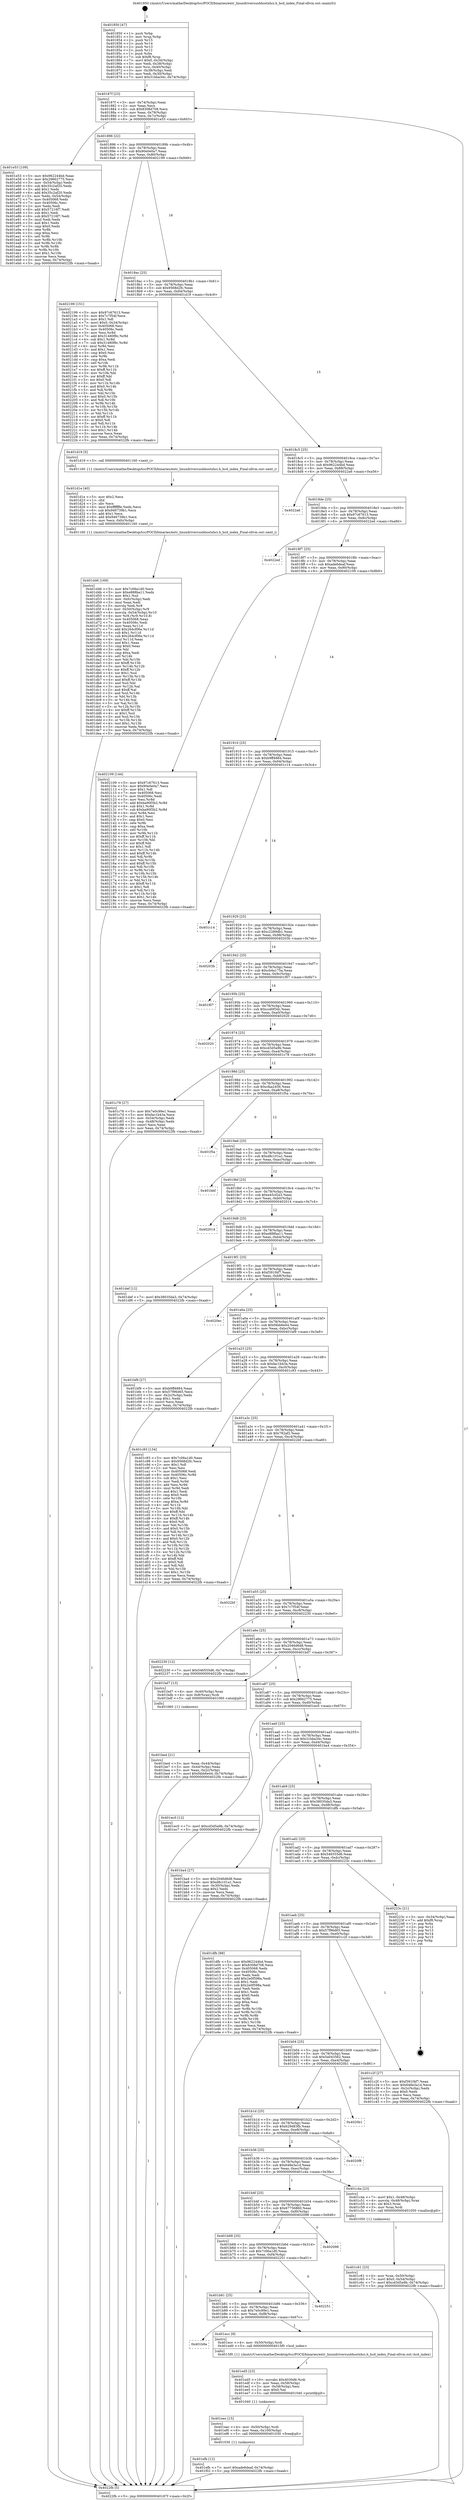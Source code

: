 digraph "0x401850" {
  label = "0x401850 (/mnt/c/Users/mathe/Desktop/tcc/POCII/binaries/extr_linuxdriversusbhostxhci.h_hcd_index_Final-ollvm.out::main(0))"
  labelloc = "t"
  node[shape=record]

  Entry [label="",width=0.3,height=0.3,shape=circle,fillcolor=black,style=filled]
  "0x40187f" [label="{
     0x40187f [23]\l
     | [instrs]\l
     &nbsp;&nbsp;0x40187f \<+3\>: mov -0x74(%rbp),%eax\l
     &nbsp;&nbsp;0x401882 \<+2\>: mov %eax,%ecx\l
     &nbsp;&nbsp;0x401884 \<+6\>: sub $0x8308d708,%ecx\l
     &nbsp;&nbsp;0x40188a \<+3\>: mov %eax,-0x78(%rbp)\l
     &nbsp;&nbsp;0x40188d \<+3\>: mov %ecx,-0x7c(%rbp)\l
     &nbsp;&nbsp;0x401890 \<+6\>: je 0000000000401e53 \<main+0x603\>\l
  }"]
  "0x401e53" [label="{
     0x401e53 [109]\l
     | [instrs]\l
     &nbsp;&nbsp;0x401e53 \<+5\>: mov $0x962244bd,%eax\l
     &nbsp;&nbsp;0x401e58 \<+5\>: mov $0x29662775,%ecx\l
     &nbsp;&nbsp;0x401e5d \<+3\>: mov -0x54(%rbp),%edx\l
     &nbsp;&nbsp;0x401e60 \<+6\>: sub $0x35c2af20,%edx\l
     &nbsp;&nbsp;0x401e66 \<+3\>: add $0x1,%edx\l
     &nbsp;&nbsp;0x401e69 \<+6\>: add $0x35c2af20,%edx\l
     &nbsp;&nbsp;0x401e6f \<+3\>: mov %edx,-0x54(%rbp)\l
     &nbsp;&nbsp;0x401e72 \<+7\>: mov 0x405068,%edx\l
     &nbsp;&nbsp;0x401e79 \<+7\>: mov 0x40506c,%esi\l
     &nbsp;&nbsp;0x401e80 \<+2\>: mov %edx,%edi\l
     &nbsp;&nbsp;0x401e82 \<+6\>: add $0x57216f7,%edi\l
     &nbsp;&nbsp;0x401e88 \<+3\>: sub $0x1,%edi\l
     &nbsp;&nbsp;0x401e8b \<+6\>: sub $0x57216f7,%edi\l
     &nbsp;&nbsp;0x401e91 \<+3\>: imul %edi,%edx\l
     &nbsp;&nbsp;0x401e94 \<+3\>: and $0x1,%edx\l
     &nbsp;&nbsp;0x401e97 \<+3\>: cmp $0x0,%edx\l
     &nbsp;&nbsp;0x401e9a \<+4\>: sete %r8b\l
     &nbsp;&nbsp;0x401e9e \<+3\>: cmp $0xa,%esi\l
     &nbsp;&nbsp;0x401ea1 \<+4\>: setl %r9b\l
     &nbsp;&nbsp;0x401ea5 \<+3\>: mov %r8b,%r10b\l
     &nbsp;&nbsp;0x401ea8 \<+3\>: and %r9b,%r10b\l
     &nbsp;&nbsp;0x401eab \<+3\>: xor %r9b,%r8b\l
     &nbsp;&nbsp;0x401eae \<+3\>: or %r8b,%r10b\l
     &nbsp;&nbsp;0x401eb1 \<+4\>: test $0x1,%r10b\l
     &nbsp;&nbsp;0x401eb5 \<+3\>: cmovne %ecx,%eax\l
     &nbsp;&nbsp;0x401eb8 \<+3\>: mov %eax,-0x74(%rbp)\l
     &nbsp;&nbsp;0x401ebb \<+5\>: jmp 00000000004022fb \<main+0xaab\>\l
  }"]
  "0x401896" [label="{
     0x401896 [22]\l
     | [instrs]\l
     &nbsp;&nbsp;0x401896 \<+5\>: jmp 000000000040189b \<main+0x4b\>\l
     &nbsp;&nbsp;0x40189b \<+3\>: mov -0x78(%rbp),%eax\l
     &nbsp;&nbsp;0x40189e \<+5\>: sub $0x90e0e0a7,%eax\l
     &nbsp;&nbsp;0x4018a3 \<+3\>: mov %eax,-0x80(%rbp)\l
     &nbsp;&nbsp;0x4018a6 \<+6\>: je 0000000000402199 \<main+0x949\>\l
  }"]
  Exit [label="",width=0.3,height=0.3,shape=circle,fillcolor=black,style=filled,peripheries=2]
  "0x402199" [label="{
     0x402199 [151]\l
     | [instrs]\l
     &nbsp;&nbsp;0x402199 \<+5\>: mov $0x97c67613,%eax\l
     &nbsp;&nbsp;0x40219e \<+5\>: mov $0x7c7f54f,%ecx\l
     &nbsp;&nbsp;0x4021a3 \<+2\>: mov $0x1,%dl\l
     &nbsp;&nbsp;0x4021a5 \<+7\>: movl $0x0,-0x34(%rbp)\l
     &nbsp;&nbsp;0x4021ac \<+7\>: mov 0x405068,%esi\l
     &nbsp;&nbsp;0x4021b3 \<+7\>: mov 0x40506c,%edi\l
     &nbsp;&nbsp;0x4021ba \<+3\>: mov %esi,%r8d\l
     &nbsp;&nbsp;0x4021bd \<+7\>: add $0x31480f8c,%r8d\l
     &nbsp;&nbsp;0x4021c4 \<+4\>: sub $0x1,%r8d\l
     &nbsp;&nbsp;0x4021c8 \<+7\>: sub $0x31480f8c,%r8d\l
     &nbsp;&nbsp;0x4021cf \<+4\>: imul %r8d,%esi\l
     &nbsp;&nbsp;0x4021d3 \<+3\>: and $0x1,%esi\l
     &nbsp;&nbsp;0x4021d6 \<+3\>: cmp $0x0,%esi\l
     &nbsp;&nbsp;0x4021d9 \<+4\>: sete %r9b\l
     &nbsp;&nbsp;0x4021dd \<+3\>: cmp $0xa,%edi\l
     &nbsp;&nbsp;0x4021e0 \<+4\>: setl %r10b\l
     &nbsp;&nbsp;0x4021e4 \<+3\>: mov %r9b,%r11b\l
     &nbsp;&nbsp;0x4021e7 \<+4\>: xor $0xff,%r11b\l
     &nbsp;&nbsp;0x4021eb \<+3\>: mov %r10b,%bl\l
     &nbsp;&nbsp;0x4021ee \<+3\>: xor $0xff,%bl\l
     &nbsp;&nbsp;0x4021f1 \<+3\>: xor $0x0,%dl\l
     &nbsp;&nbsp;0x4021f4 \<+3\>: mov %r11b,%r14b\l
     &nbsp;&nbsp;0x4021f7 \<+4\>: and $0x0,%r14b\l
     &nbsp;&nbsp;0x4021fb \<+3\>: and %dl,%r9b\l
     &nbsp;&nbsp;0x4021fe \<+3\>: mov %bl,%r15b\l
     &nbsp;&nbsp;0x402201 \<+4\>: and $0x0,%r15b\l
     &nbsp;&nbsp;0x402205 \<+3\>: and %dl,%r10b\l
     &nbsp;&nbsp;0x402208 \<+3\>: or %r9b,%r14b\l
     &nbsp;&nbsp;0x40220b \<+3\>: or %r10b,%r15b\l
     &nbsp;&nbsp;0x40220e \<+3\>: xor %r15b,%r14b\l
     &nbsp;&nbsp;0x402211 \<+3\>: or %bl,%r11b\l
     &nbsp;&nbsp;0x402214 \<+4\>: xor $0xff,%r11b\l
     &nbsp;&nbsp;0x402218 \<+3\>: or $0x0,%dl\l
     &nbsp;&nbsp;0x40221b \<+3\>: and %dl,%r11b\l
     &nbsp;&nbsp;0x40221e \<+3\>: or %r11b,%r14b\l
     &nbsp;&nbsp;0x402221 \<+4\>: test $0x1,%r14b\l
     &nbsp;&nbsp;0x402225 \<+3\>: cmovne %ecx,%eax\l
     &nbsp;&nbsp;0x402228 \<+3\>: mov %eax,-0x74(%rbp)\l
     &nbsp;&nbsp;0x40222b \<+5\>: jmp 00000000004022fb \<main+0xaab\>\l
  }"]
  "0x4018ac" [label="{
     0x4018ac [25]\l
     | [instrs]\l
     &nbsp;&nbsp;0x4018ac \<+5\>: jmp 00000000004018b1 \<main+0x61\>\l
     &nbsp;&nbsp;0x4018b1 \<+3\>: mov -0x78(%rbp),%eax\l
     &nbsp;&nbsp;0x4018b4 \<+5\>: sub $0x9568d2fc,%eax\l
     &nbsp;&nbsp;0x4018b9 \<+6\>: mov %eax,-0x84(%rbp)\l
     &nbsp;&nbsp;0x4018bf \<+6\>: je 0000000000401d19 \<main+0x4c9\>\l
  }"]
  "0x401efb" [label="{
     0x401efb [12]\l
     | [instrs]\l
     &nbsp;&nbsp;0x401efb \<+7\>: movl $0xade6deaf,-0x74(%rbp)\l
     &nbsp;&nbsp;0x401f02 \<+5\>: jmp 00000000004022fb \<main+0xaab\>\l
  }"]
  "0x401d19" [label="{
     0x401d19 [5]\l
     | [instrs]\l
     &nbsp;&nbsp;0x401d19 \<+5\>: call 0000000000401160 \<next_i\>\l
     | [calls]\l
     &nbsp;&nbsp;0x401160 \{1\} (/mnt/c/Users/mathe/Desktop/tcc/POCII/binaries/extr_linuxdriversusbhostxhci.h_hcd_index_Final-ollvm.out::next_i)\l
  }"]
  "0x4018c5" [label="{
     0x4018c5 [25]\l
     | [instrs]\l
     &nbsp;&nbsp;0x4018c5 \<+5\>: jmp 00000000004018ca \<main+0x7a\>\l
     &nbsp;&nbsp;0x4018ca \<+3\>: mov -0x78(%rbp),%eax\l
     &nbsp;&nbsp;0x4018cd \<+5\>: sub $0x962244bd,%eax\l
     &nbsp;&nbsp;0x4018d2 \<+6\>: mov %eax,-0x88(%rbp)\l
     &nbsp;&nbsp;0x4018d8 \<+6\>: je 00000000004022a6 \<main+0xa56\>\l
  }"]
  "0x401eec" [label="{
     0x401eec [15]\l
     | [instrs]\l
     &nbsp;&nbsp;0x401eec \<+4\>: mov -0x50(%rbp),%rdi\l
     &nbsp;&nbsp;0x401ef0 \<+6\>: mov %eax,-0x100(%rbp)\l
     &nbsp;&nbsp;0x401ef6 \<+5\>: call 0000000000401030 \<free@plt\>\l
     | [calls]\l
     &nbsp;&nbsp;0x401030 \{1\} (unknown)\l
  }"]
  "0x4022a6" [label="{
     0x4022a6\l
  }", style=dashed]
  "0x4018de" [label="{
     0x4018de [25]\l
     | [instrs]\l
     &nbsp;&nbsp;0x4018de \<+5\>: jmp 00000000004018e3 \<main+0x93\>\l
     &nbsp;&nbsp;0x4018e3 \<+3\>: mov -0x78(%rbp),%eax\l
     &nbsp;&nbsp;0x4018e6 \<+5\>: sub $0x97c67613,%eax\l
     &nbsp;&nbsp;0x4018eb \<+6\>: mov %eax,-0x8c(%rbp)\l
     &nbsp;&nbsp;0x4018f1 \<+6\>: je 00000000004022ed \<main+0xa9d\>\l
  }"]
  "0x401ed5" [label="{
     0x401ed5 [23]\l
     | [instrs]\l
     &nbsp;&nbsp;0x401ed5 \<+10\>: movabs $0x4030d6,%rdi\l
     &nbsp;&nbsp;0x401edf \<+3\>: mov %eax,-0x58(%rbp)\l
     &nbsp;&nbsp;0x401ee2 \<+3\>: mov -0x58(%rbp),%esi\l
     &nbsp;&nbsp;0x401ee5 \<+2\>: mov $0x0,%al\l
     &nbsp;&nbsp;0x401ee7 \<+5\>: call 0000000000401040 \<printf@plt\>\l
     | [calls]\l
     &nbsp;&nbsp;0x401040 \{1\} (unknown)\l
  }"]
  "0x4022ed" [label="{
     0x4022ed\l
  }", style=dashed]
  "0x4018f7" [label="{
     0x4018f7 [25]\l
     | [instrs]\l
     &nbsp;&nbsp;0x4018f7 \<+5\>: jmp 00000000004018fc \<main+0xac\>\l
     &nbsp;&nbsp;0x4018fc \<+3\>: mov -0x78(%rbp),%eax\l
     &nbsp;&nbsp;0x4018ff \<+5\>: sub $0xade6deaf,%eax\l
     &nbsp;&nbsp;0x401904 \<+6\>: mov %eax,-0x90(%rbp)\l
     &nbsp;&nbsp;0x40190a \<+6\>: je 0000000000402109 \<main+0x8b9\>\l
  }"]
  "0x401b9a" [label="{
     0x401b9a\l
  }", style=dashed]
  "0x402109" [label="{
     0x402109 [144]\l
     | [instrs]\l
     &nbsp;&nbsp;0x402109 \<+5\>: mov $0x97c67613,%eax\l
     &nbsp;&nbsp;0x40210e \<+5\>: mov $0x90e0e0a7,%ecx\l
     &nbsp;&nbsp;0x402113 \<+2\>: mov $0x1,%dl\l
     &nbsp;&nbsp;0x402115 \<+7\>: mov 0x405068,%esi\l
     &nbsp;&nbsp;0x40211c \<+7\>: mov 0x40506c,%edi\l
     &nbsp;&nbsp;0x402123 \<+3\>: mov %esi,%r8d\l
     &nbsp;&nbsp;0x402126 \<+7\>: add $0xba90f3b2,%r8d\l
     &nbsp;&nbsp;0x40212d \<+4\>: sub $0x1,%r8d\l
     &nbsp;&nbsp;0x402131 \<+7\>: sub $0xba90f3b2,%r8d\l
     &nbsp;&nbsp;0x402138 \<+4\>: imul %r8d,%esi\l
     &nbsp;&nbsp;0x40213c \<+3\>: and $0x1,%esi\l
     &nbsp;&nbsp;0x40213f \<+3\>: cmp $0x0,%esi\l
     &nbsp;&nbsp;0x402142 \<+4\>: sete %r9b\l
     &nbsp;&nbsp;0x402146 \<+3\>: cmp $0xa,%edi\l
     &nbsp;&nbsp;0x402149 \<+4\>: setl %r10b\l
     &nbsp;&nbsp;0x40214d \<+3\>: mov %r9b,%r11b\l
     &nbsp;&nbsp;0x402150 \<+4\>: xor $0xff,%r11b\l
     &nbsp;&nbsp;0x402154 \<+3\>: mov %r10b,%bl\l
     &nbsp;&nbsp;0x402157 \<+3\>: xor $0xff,%bl\l
     &nbsp;&nbsp;0x40215a \<+3\>: xor $0x1,%dl\l
     &nbsp;&nbsp;0x40215d \<+3\>: mov %r11b,%r14b\l
     &nbsp;&nbsp;0x402160 \<+4\>: and $0xff,%r14b\l
     &nbsp;&nbsp;0x402164 \<+3\>: and %dl,%r9b\l
     &nbsp;&nbsp;0x402167 \<+3\>: mov %bl,%r15b\l
     &nbsp;&nbsp;0x40216a \<+4\>: and $0xff,%r15b\l
     &nbsp;&nbsp;0x40216e \<+3\>: and %dl,%r10b\l
     &nbsp;&nbsp;0x402171 \<+3\>: or %r9b,%r14b\l
     &nbsp;&nbsp;0x402174 \<+3\>: or %r10b,%r15b\l
     &nbsp;&nbsp;0x402177 \<+3\>: xor %r15b,%r14b\l
     &nbsp;&nbsp;0x40217a \<+3\>: or %bl,%r11b\l
     &nbsp;&nbsp;0x40217d \<+4\>: xor $0xff,%r11b\l
     &nbsp;&nbsp;0x402181 \<+3\>: or $0x1,%dl\l
     &nbsp;&nbsp;0x402184 \<+3\>: and %dl,%r11b\l
     &nbsp;&nbsp;0x402187 \<+3\>: or %r11b,%r14b\l
     &nbsp;&nbsp;0x40218a \<+4\>: test $0x1,%r14b\l
     &nbsp;&nbsp;0x40218e \<+3\>: cmovne %ecx,%eax\l
     &nbsp;&nbsp;0x402191 \<+3\>: mov %eax,-0x74(%rbp)\l
     &nbsp;&nbsp;0x402194 \<+5\>: jmp 00000000004022fb \<main+0xaab\>\l
  }"]
  "0x401910" [label="{
     0x401910 [25]\l
     | [instrs]\l
     &nbsp;&nbsp;0x401910 \<+5\>: jmp 0000000000401915 \<main+0xc5\>\l
     &nbsp;&nbsp;0x401915 \<+3\>: mov -0x78(%rbp),%eax\l
     &nbsp;&nbsp;0x401918 \<+5\>: sub $0xb9ff4884,%eax\l
     &nbsp;&nbsp;0x40191d \<+6\>: mov %eax,-0x94(%rbp)\l
     &nbsp;&nbsp;0x401923 \<+6\>: je 0000000000401c14 \<main+0x3c4\>\l
  }"]
  "0x401ecc" [label="{
     0x401ecc [9]\l
     | [instrs]\l
     &nbsp;&nbsp;0x401ecc \<+4\>: mov -0x50(%rbp),%rdi\l
     &nbsp;&nbsp;0x401ed0 \<+5\>: call 00000000004015f0 \<hcd_index\>\l
     | [calls]\l
     &nbsp;&nbsp;0x4015f0 \{1\} (/mnt/c/Users/mathe/Desktop/tcc/POCII/binaries/extr_linuxdriversusbhostxhci.h_hcd_index_Final-ollvm.out::hcd_index)\l
  }"]
  "0x401c14" [label="{
     0x401c14\l
  }", style=dashed]
  "0x401929" [label="{
     0x401929 [25]\l
     | [instrs]\l
     &nbsp;&nbsp;0x401929 \<+5\>: jmp 000000000040192e \<main+0xde\>\l
     &nbsp;&nbsp;0x40192e \<+3\>: mov -0x78(%rbp),%eax\l
     &nbsp;&nbsp;0x401931 \<+5\>: sub $0xc2289db1,%eax\l
     &nbsp;&nbsp;0x401936 \<+6\>: mov %eax,-0x98(%rbp)\l
     &nbsp;&nbsp;0x40193c \<+6\>: je 000000000040203b \<main+0x7eb\>\l
  }"]
  "0x401b81" [label="{
     0x401b81 [25]\l
     | [instrs]\l
     &nbsp;&nbsp;0x401b81 \<+5\>: jmp 0000000000401b86 \<main+0x336\>\l
     &nbsp;&nbsp;0x401b86 \<+3\>: mov -0x78(%rbp),%eax\l
     &nbsp;&nbsp;0x401b89 \<+5\>: sub $0x7e0c99e1,%eax\l
     &nbsp;&nbsp;0x401b8e \<+6\>: mov %eax,-0xf8(%rbp)\l
     &nbsp;&nbsp;0x401b94 \<+6\>: je 0000000000401ecc \<main+0x67c\>\l
  }"]
  "0x40203b" [label="{
     0x40203b\l
  }", style=dashed]
  "0x401942" [label="{
     0x401942 [25]\l
     | [instrs]\l
     &nbsp;&nbsp;0x401942 \<+5\>: jmp 0000000000401947 \<main+0xf7\>\l
     &nbsp;&nbsp;0x401947 \<+3\>: mov -0x78(%rbp),%eax\l
     &nbsp;&nbsp;0x40194a \<+5\>: sub $0xcb4a175a,%eax\l
     &nbsp;&nbsp;0x40194f \<+6\>: mov %eax,-0x9c(%rbp)\l
     &nbsp;&nbsp;0x401955 \<+6\>: je 0000000000401f07 \<main+0x6b7\>\l
  }"]
  "0x402251" [label="{
     0x402251\l
  }", style=dashed]
  "0x401f07" [label="{
     0x401f07\l
  }", style=dashed]
  "0x40195b" [label="{
     0x40195b [25]\l
     | [instrs]\l
     &nbsp;&nbsp;0x40195b \<+5\>: jmp 0000000000401960 \<main+0x110\>\l
     &nbsp;&nbsp;0x401960 \<+3\>: mov -0x78(%rbp),%eax\l
     &nbsp;&nbsp;0x401963 \<+5\>: sub $0xccd0f3dc,%eax\l
     &nbsp;&nbsp;0x401968 \<+6\>: mov %eax,-0xa0(%rbp)\l
     &nbsp;&nbsp;0x40196e \<+6\>: je 0000000000402020 \<main+0x7d0\>\l
  }"]
  "0x401b68" [label="{
     0x401b68 [25]\l
     | [instrs]\l
     &nbsp;&nbsp;0x401b68 \<+5\>: jmp 0000000000401b6d \<main+0x31d\>\l
     &nbsp;&nbsp;0x401b6d \<+3\>: mov -0x78(%rbp),%eax\l
     &nbsp;&nbsp;0x401b70 \<+5\>: sub $0x7c06a1d0,%eax\l
     &nbsp;&nbsp;0x401b75 \<+6\>: mov %eax,-0xf4(%rbp)\l
     &nbsp;&nbsp;0x401b7b \<+6\>: je 0000000000402251 \<main+0xa01\>\l
  }"]
  "0x402020" [label="{
     0x402020\l
  }", style=dashed]
  "0x401974" [label="{
     0x401974 [25]\l
     | [instrs]\l
     &nbsp;&nbsp;0x401974 \<+5\>: jmp 0000000000401979 \<main+0x129\>\l
     &nbsp;&nbsp;0x401979 \<+3\>: mov -0x78(%rbp),%eax\l
     &nbsp;&nbsp;0x40197c \<+5\>: sub $0xcd3d5a9b,%eax\l
     &nbsp;&nbsp;0x401981 \<+6\>: mov %eax,-0xa4(%rbp)\l
     &nbsp;&nbsp;0x401987 \<+6\>: je 0000000000401c78 \<main+0x428\>\l
  }"]
  "0x402098" [label="{
     0x402098\l
  }", style=dashed]
  "0x401c78" [label="{
     0x401c78 [27]\l
     | [instrs]\l
     &nbsp;&nbsp;0x401c78 \<+5\>: mov $0x7e0c99e1,%eax\l
     &nbsp;&nbsp;0x401c7d \<+5\>: mov $0xfac1b43a,%ecx\l
     &nbsp;&nbsp;0x401c82 \<+3\>: mov -0x54(%rbp),%edx\l
     &nbsp;&nbsp;0x401c85 \<+3\>: cmp -0x48(%rbp),%edx\l
     &nbsp;&nbsp;0x401c88 \<+3\>: cmovl %ecx,%eax\l
     &nbsp;&nbsp;0x401c8b \<+3\>: mov %eax,-0x74(%rbp)\l
     &nbsp;&nbsp;0x401c8e \<+5\>: jmp 00000000004022fb \<main+0xaab\>\l
  }"]
  "0x40198d" [label="{
     0x40198d [25]\l
     | [instrs]\l
     &nbsp;&nbsp;0x40198d \<+5\>: jmp 0000000000401992 \<main+0x142\>\l
     &nbsp;&nbsp;0x401992 \<+3\>: mov -0x78(%rbp),%eax\l
     &nbsp;&nbsp;0x401995 \<+5\>: sub $0xcfaa2456,%eax\l
     &nbsp;&nbsp;0x40199a \<+6\>: mov %eax,-0xa8(%rbp)\l
     &nbsp;&nbsp;0x4019a0 \<+6\>: je 0000000000401f5a \<main+0x70a\>\l
  }"]
  "0x401d46" [label="{
     0x401d46 [169]\l
     | [instrs]\l
     &nbsp;&nbsp;0x401d46 \<+5\>: mov $0x7c06a1d0,%ecx\l
     &nbsp;&nbsp;0x401d4b \<+5\>: mov $0xe888ba11,%edx\l
     &nbsp;&nbsp;0x401d50 \<+3\>: mov $0x1,%sil\l
     &nbsp;&nbsp;0x401d53 \<+6\>: mov -0xfc(%rbp),%edi\l
     &nbsp;&nbsp;0x401d59 \<+3\>: imul %eax,%edi\l
     &nbsp;&nbsp;0x401d5c \<+3\>: movslq %edi,%r8\l
     &nbsp;&nbsp;0x401d5f \<+4\>: mov -0x50(%rbp),%r9\l
     &nbsp;&nbsp;0x401d63 \<+4\>: movslq -0x54(%rbp),%r10\l
     &nbsp;&nbsp;0x401d67 \<+4\>: mov %r8,(%r9,%r10,8)\l
     &nbsp;&nbsp;0x401d6b \<+7\>: mov 0x405068,%eax\l
     &nbsp;&nbsp;0x401d72 \<+7\>: mov 0x40506c,%edi\l
     &nbsp;&nbsp;0x401d79 \<+3\>: mov %eax,%r11d\l
     &nbsp;&nbsp;0x401d7c \<+7\>: add $0x264cf06e,%r11d\l
     &nbsp;&nbsp;0x401d83 \<+4\>: sub $0x1,%r11d\l
     &nbsp;&nbsp;0x401d87 \<+7\>: sub $0x264cf06e,%r11d\l
     &nbsp;&nbsp;0x401d8e \<+4\>: imul %r11d,%eax\l
     &nbsp;&nbsp;0x401d92 \<+3\>: and $0x1,%eax\l
     &nbsp;&nbsp;0x401d95 \<+3\>: cmp $0x0,%eax\l
     &nbsp;&nbsp;0x401d98 \<+3\>: sete %bl\l
     &nbsp;&nbsp;0x401d9b \<+3\>: cmp $0xa,%edi\l
     &nbsp;&nbsp;0x401d9e \<+4\>: setl %r14b\l
     &nbsp;&nbsp;0x401da2 \<+3\>: mov %bl,%r15b\l
     &nbsp;&nbsp;0x401da5 \<+4\>: xor $0xff,%r15b\l
     &nbsp;&nbsp;0x401da9 \<+3\>: mov %r14b,%r12b\l
     &nbsp;&nbsp;0x401dac \<+4\>: xor $0xff,%r12b\l
     &nbsp;&nbsp;0x401db0 \<+4\>: xor $0x1,%sil\l
     &nbsp;&nbsp;0x401db4 \<+3\>: mov %r15b,%r13b\l
     &nbsp;&nbsp;0x401db7 \<+4\>: and $0xff,%r13b\l
     &nbsp;&nbsp;0x401dbb \<+3\>: and %sil,%bl\l
     &nbsp;&nbsp;0x401dbe \<+3\>: mov %r12b,%al\l
     &nbsp;&nbsp;0x401dc1 \<+2\>: and $0xff,%al\l
     &nbsp;&nbsp;0x401dc3 \<+3\>: and %sil,%r14b\l
     &nbsp;&nbsp;0x401dc6 \<+3\>: or %bl,%r13b\l
     &nbsp;&nbsp;0x401dc9 \<+3\>: or %r14b,%al\l
     &nbsp;&nbsp;0x401dcc \<+3\>: xor %al,%r13b\l
     &nbsp;&nbsp;0x401dcf \<+3\>: or %r12b,%r15b\l
     &nbsp;&nbsp;0x401dd2 \<+4\>: xor $0xff,%r15b\l
     &nbsp;&nbsp;0x401dd6 \<+4\>: or $0x1,%sil\l
     &nbsp;&nbsp;0x401dda \<+3\>: and %sil,%r15b\l
     &nbsp;&nbsp;0x401ddd \<+3\>: or %r15b,%r13b\l
     &nbsp;&nbsp;0x401de0 \<+4\>: test $0x1,%r13b\l
     &nbsp;&nbsp;0x401de4 \<+3\>: cmovne %edx,%ecx\l
     &nbsp;&nbsp;0x401de7 \<+3\>: mov %ecx,-0x74(%rbp)\l
     &nbsp;&nbsp;0x401dea \<+5\>: jmp 00000000004022fb \<main+0xaab\>\l
  }"]
  "0x401f5a" [label="{
     0x401f5a\l
  }", style=dashed]
  "0x4019a6" [label="{
     0x4019a6 [25]\l
     | [instrs]\l
     &nbsp;&nbsp;0x4019a6 \<+5\>: jmp 00000000004019ab \<main+0x15b\>\l
     &nbsp;&nbsp;0x4019ab \<+3\>: mov -0x78(%rbp),%eax\l
     &nbsp;&nbsp;0x4019ae \<+5\>: sub $0xd8c101a1,%eax\l
     &nbsp;&nbsp;0x4019b3 \<+6\>: mov %eax,-0xac(%rbp)\l
     &nbsp;&nbsp;0x4019b9 \<+6\>: je 0000000000401bbf \<main+0x36f\>\l
  }"]
  "0x401d1e" [label="{
     0x401d1e [40]\l
     | [instrs]\l
     &nbsp;&nbsp;0x401d1e \<+5\>: mov $0x2,%ecx\l
     &nbsp;&nbsp;0x401d23 \<+1\>: cltd\l
     &nbsp;&nbsp;0x401d24 \<+2\>: idiv %ecx\l
     &nbsp;&nbsp;0x401d26 \<+6\>: imul $0xfffffffe,%edx,%ecx\l
     &nbsp;&nbsp;0x401d2c \<+6\>: sub $0x946739b1,%ecx\l
     &nbsp;&nbsp;0x401d32 \<+3\>: add $0x1,%ecx\l
     &nbsp;&nbsp;0x401d35 \<+6\>: add $0x946739b1,%ecx\l
     &nbsp;&nbsp;0x401d3b \<+6\>: mov %ecx,-0xfc(%rbp)\l
     &nbsp;&nbsp;0x401d41 \<+5\>: call 0000000000401160 \<next_i\>\l
     | [calls]\l
     &nbsp;&nbsp;0x401160 \{1\} (/mnt/c/Users/mathe/Desktop/tcc/POCII/binaries/extr_linuxdriversusbhostxhci.h_hcd_index_Final-ollvm.out::next_i)\l
  }"]
  "0x401bbf" [label="{
     0x401bbf\l
  }", style=dashed]
  "0x4019bf" [label="{
     0x4019bf [25]\l
     | [instrs]\l
     &nbsp;&nbsp;0x4019bf \<+5\>: jmp 00000000004019c4 \<main+0x174\>\l
     &nbsp;&nbsp;0x4019c4 \<+3\>: mov -0x78(%rbp),%eax\l
     &nbsp;&nbsp;0x4019c7 \<+5\>: sub $0xe45cf2e3,%eax\l
     &nbsp;&nbsp;0x4019cc \<+6\>: mov %eax,-0xb0(%rbp)\l
     &nbsp;&nbsp;0x4019d2 \<+6\>: je 0000000000402014 \<main+0x7c4\>\l
  }"]
  "0x401c61" [label="{
     0x401c61 [23]\l
     | [instrs]\l
     &nbsp;&nbsp;0x401c61 \<+4\>: mov %rax,-0x50(%rbp)\l
     &nbsp;&nbsp;0x401c65 \<+7\>: movl $0x0,-0x54(%rbp)\l
     &nbsp;&nbsp;0x401c6c \<+7\>: movl $0xcd3d5a9b,-0x74(%rbp)\l
     &nbsp;&nbsp;0x401c73 \<+5\>: jmp 00000000004022fb \<main+0xaab\>\l
  }"]
  "0x402014" [label="{
     0x402014\l
  }", style=dashed]
  "0x4019d8" [label="{
     0x4019d8 [25]\l
     | [instrs]\l
     &nbsp;&nbsp;0x4019d8 \<+5\>: jmp 00000000004019dd \<main+0x18d\>\l
     &nbsp;&nbsp;0x4019dd \<+3\>: mov -0x78(%rbp),%eax\l
     &nbsp;&nbsp;0x4019e0 \<+5\>: sub $0xe888ba11,%eax\l
     &nbsp;&nbsp;0x4019e5 \<+6\>: mov %eax,-0xb4(%rbp)\l
     &nbsp;&nbsp;0x4019eb \<+6\>: je 0000000000401def \<main+0x59f\>\l
  }"]
  "0x401b4f" [label="{
     0x401b4f [25]\l
     | [instrs]\l
     &nbsp;&nbsp;0x401b4f \<+5\>: jmp 0000000000401b54 \<main+0x304\>\l
     &nbsp;&nbsp;0x401b54 \<+3\>: mov -0x78(%rbp),%eax\l
     &nbsp;&nbsp;0x401b57 \<+5\>: sub $0x67756860,%eax\l
     &nbsp;&nbsp;0x401b5c \<+6\>: mov %eax,-0xf0(%rbp)\l
     &nbsp;&nbsp;0x401b62 \<+6\>: je 0000000000402098 \<main+0x848\>\l
  }"]
  "0x401def" [label="{
     0x401def [12]\l
     | [instrs]\l
     &nbsp;&nbsp;0x401def \<+7\>: movl $0x38035da3,-0x74(%rbp)\l
     &nbsp;&nbsp;0x401df6 \<+5\>: jmp 00000000004022fb \<main+0xaab\>\l
  }"]
  "0x4019f1" [label="{
     0x4019f1 [25]\l
     | [instrs]\l
     &nbsp;&nbsp;0x4019f1 \<+5\>: jmp 00000000004019f6 \<main+0x1a6\>\l
     &nbsp;&nbsp;0x4019f6 \<+3\>: mov -0x78(%rbp),%eax\l
     &nbsp;&nbsp;0x4019f9 \<+5\>: sub $0xf391f4f7,%eax\l
     &nbsp;&nbsp;0x4019fe \<+6\>: mov %eax,-0xb8(%rbp)\l
     &nbsp;&nbsp;0x401a04 \<+6\>: je 00000000004020ec \<main+0x89c\>\l
  }"]
  "0x401c4a" [label="{
     0x401c4a [23]\l
     | [instrs]\l
     &nbsp;&nbsp;0x401c4a \<+7\>: movl $0x1,-0x48(%rbp)\l
     &nbsp;&nbsp;0x401c51 \<+4\>: movslq -0x48(%rbp),%rax\l
     &nbsp;&nbsp;0x401c55 \<+4\>: shl $0x3,%rax\l
     &nbsp;&nbsp;0x401c59 \<+3\>: mov %rax,%rdi\l
     &nbsp;&nbsp;0x401c5c \<+5\>: call 0000000000401050 \<malloc@plt\>\l
     | [calls]\l
     &nbsp;&nbsp;0x401050 \{1\} (unknown)\l
  }"]
  "0x4020ec" [label="{
     0x4020ec\l
  }", style=dashed]
  "0x401a0a" [label="{
     0x401a0a [25]\l
     | [instrs]\l
     &nbsp;&nbsp;0x401a0a \<+5\>: jmp 0000000000401a0f \<main+0x1bf\>\l
     &nbsp;&nbsp;0x401a0f \<+3\>: mov -0x78(%rbp),%eax\l
     &nbsp;&nbsp;0x401a12 \<+5\>: sub $0xf4bb6e44,%eax\l
     &nbsp;&nbsp;0x401a17 \<+6\>: mov %eax,-0xbc(%rbp)\l
     &nbsp;&nbsp;0x401a1d \<+6\>: je 0000000000401bf9 \<main+0x3a9\>\l
  }"]
  "0x401b36" [label="{
     0x401b36 [25]\l
     | [instrs]\l
     &nbsp;&nbsp;0x401b36 \<+5\>: jmp 0000000000401b3b \<main+0x2eb\>\l
     &nbsp;&nbsp;0x401b3b \<+3\>: mov -0x78(%rbp),%eax\l
     &nbsp;&nbsp;0x401b3e \<+5\>: sub $0x648e3a1d,%eax\l
     &nbsp;&nbsp;0x401b43 \<+6\>: mov %eax,-0xec(%rbp)\l
     &nbsp;&nbsp;0x401b49 \<+6\>: je 0000000000401c4a \<main+0x3fa\>\l
  }"]
  "0x401bf9" [label="{
     0x401bf9 [27]\l
     | [instrs]\l
     &nbsp;&nbsp;0x401bf9 \<+5\>: mov $0xb9ff4884,%eax\l
     &nbsp;&nbsp;0x401bfe \<+5\>: mov $0x57f96d65,%ecx\l
     &nbsp;&nbsp;0x401c03 \<+3\>: mov -0x2c(%rbp),%edx\l
     &nbsp;&nbsp;0x401c06 \<+3\>: cmp $0x1,%edx\l
     &nbsp;&nbsp;0x401c09 \<+3\>: cmovl %ecx,%eax\l
     &nbsp;&nbsp;0x401c0c \<+3\>: mov %eax,-0x74(%rbp)\l
     &nbsp;&nbsp;0x401c0f \<+5\>: jmp 00000000004022fb \<main+0xaab\>\l
  }"]
  "0x401a23" [label="{
     0x401a23 [25]\l
     | [instrs]\l
     &nbsp;&nbsp;0x401a23 \<+5\>: jmp 0000000000401a28 \<main+0x1d8\>\l
     &nbsp;&nbsp;0x401a28 \<+3\>: mov -0x78(%rbp),%eax\l
     &nbsp;&nbsp;0x401a2b \<+5\>: sub $0xfac1b43a,%eax\l
     &nbsp;&nbsp;0x401a30 \<+6\>: mov %eax,-0xc0(%rbp)\l
     &nbsp;&nbsp;0x401a36 \<+6\>: je 0000000000401c93 \<main+0x443\>\l
  }"]
  "0x4020f8" [label="{
     0x4020f8\l
  }", style=dashed]
  "0x401c93" [label="{
     0x401c93 [134]\l
     | [instrs]\l
     &nbsp;&nbsp;0x401c93 \<+5\>: mov $0x7c06a1d0,%eax\l
     &nbsp;&nbsp;0x401c98 \<+5\>: mov $0x9568d2fc,%ecx\l
     &nbsp;&nbsp;0x401c9d \<+2\>: mov $0x1,%dl\l
     &nbsp;&nbsp;0x401c9f \<+2\>: xor %esi,%esi\l
     &nbsp;&nbsp;0x401ca1 \<+7\>: mov 0x405068,%edi\l
     &nbsp;&nbsp;0x401ca8 \<+8\>: mov 0x40506c,%r8d\l
     &nbsp;&nbsp;0x401cb0 \<+3\>: sub $0x1,%esi\l
     &nbsp;&nbsp;0x401cb3 \<+3\>: mov %edi,%r9d\l
     &nbsp;&nbsp;0x401cb6 \<+3\>: add %esi,%r9d\l
     &nbsp;&nbsp;0x401cb9 \<+4\>: imul %r9d,%edi\l
     &nbsp;&nbsp;0x401cbd \<+3\>: and $0x1,%edi\l
     &nbsp;&nbsp;0x401cc0 \<+3\>: cmp $0x0,%edi\l
     &nbsp;&nbsp;0x401cc3 \<+4\>: sete %r10b\l
     &nbsp;&nbsp;0x401cc7 \<+4\>: cmp $0xa,%r8d\l
     &nbsp;&nbsp;0x401ccb \<+4\>: setl %r11b\l
     &nbsp;&nbsp;0x401ccf \<+3\>: mov %r10b,%bl\l
     &nbsp;&nbsp;0x401cd2 \<+3\>: xor $0xff,%bl\l
     &nbsp;&nbsp;0x401cd5 \<+3\>: mov %r11b,%r14b\l
     &nbsp;&nbsp;0x401cd8 \<+4\>: xor $0xff,%r14b\l
     &nbsp;&nbsp;0x401cdc \<+3\>: xor $0x0,%dl\l
     &nbsp;&nbsp;0x401cdf \<+3\>: mov %bl,%r15b\l
     &nbsp;&nbsp;0x401ce2 \<+4\>: and $0x0,%r15b\l
     &nbsp;&nbsp;0x401ce6 \<+3\>: and %dl,%r10b\l
     &nbsp;&nbsp;0x401ce9 \<+3\>: mov %r14b,%r12b\l
     &nbsp;&nbsp;0x401cec \<+4\>: and $0x0,%r12b\l
     &nbsp;&nbsp;0x401cf0 \<+3\>: and %dl,%r11b\l
     &nbsp;&nbsp;0x401cf3 \<+3\>: or %r10b,%r15b\l
     &nbsp;&nbsp;0x401cf6 \<+3\>: or %r11b,%r12b\l
     &nbsp;&nbsp;0x401cf9 \<+3\>: xor %r12b,%r15b\l
     &nbsp;&nbsp;0x401cfc \<+3\>: or %r14b,%bl\l
     &nbsp;&nbsp;0x401cff \<+3\>: xor $0xff,%bl\l
     &nbsp;&nbsp;0x401d02 \<+3\>: or $0x0,%dl\l
     &nbsp;&nbsp;0x401d05 \<+2\>: and %dl,%bl\l
     &nbsp;&nbsp;0x401d07 \<+3\>: or %bl,%r15b\l
     &nbsp;&nbsp;0x401d0a \<+4\>: test $0x1,%r15b\l
     &nbsp;&nbsp;0x401d0e \<+3\>: cmovne %ecx,%eax\l
     &nbsp;&nbsp;0x401d11 \<+3\>: mov %eax,-0x74(%rbp)\l
     &nbsp;&nbsp;0x401d14 \<+5\>: jmp 00000000004022fb \<main+0xaab\>\l
  }"]
  "0x401a3c" [label="{
     0x401a3c [25]\l
     | [instrs]\l
     &nbsp;&nbsp;0x401a3c \<+5\>: jmp 0000000000401a41 \<main+0x1f1\>\l
     &nbsp;&nbsp;0x401a41 \<+3\>: mov -0x78(%rbp),%eax\l
     &nbsp;&nbsp;0x401a44 \<+5\>: sub $0x782af2,%eax\l
     &nbsp;&nbsp;0x401a49 \<+6\>: mov %eax,-0xc4(%rbp)\l
     &nbsp;&nbsp;0x401a4f \<+6\>: je 00000000004022bf \<main+0xa6f\>\l
  }"]
  "0x401b1d" [label="{
     0x401b1d [25]\l
     | [instrs]\l
     &nbsp;&nbsp;0x401b1d \<+5\>: jmp 0000000000401b22 \<main+0x2d2\>\l
     &nbsp;&nbsp;0x401b22 \<+3\>: mov -0x78(%rbp),%eax\l
     &nbsp;&nbsp;0x401b25 \<+5\>: sub $0x629d83fb,%eax\l
     &nbsp;&nbsp;0x401b2a \<+6\>: mov %eax,-0xe8(%rbp)\l
     &nbsp;&nbsp;0x401b30 \<+6\>: je 00000000004020f8 \<main+0x8a8\>\l
  }"]
  "0x4022bf" [label="{
     0x4022bf\l
  }", style=dashed]
  "0x401a55" [label="{
     0x401a55 [25]\l
     | [instrs]\l
     &nbsp;&nbsp;0x401a55 \<+5\>: jmp 0000000000401a5a \<main+0x20a\>\l
     &nbsp;&nbsp;0x401a5a \<+3\>: mov -0x78(%rbp),%eax\l
     &nbsp;&nbsp;0x401a5d \<+5\>: sub $0x7c7f54f,%eax\l
     &nbsp;&nbsp;0x401a62 \<+6\>: mov %eax,-0xc8(%rbp)\l
     &nbsp;&nbsp;0x401a68 \<+6\>: je 0000000000402230 \<main+0x9e0\>\l
  }"]
  "0x4020b1" [label="{
     0x4020b1\l
  }", style=dashed]
  "0x402230" [label="{
     0x402230 [12]\l
     | [instrs]\l
     &nbsp;&nbsp;0x402230 \<+7\>: movl $0x546555d6,-0x74(%rbp)\l
     &nbsp;&nbsp;0x402237 \<+5\>: jmp 00000000004022fb \<main+0xaab\>\l
  }"]
  "0x401a6e" [label="{
     0x401a6e [25]\l
     | [instrs]\l
     &nbsp;&nbsp;0x401a6e \<+5\>: jmp 0000000000401a73 \<main+0x223\>\l
     &nbsp;&nbsp;0x401a73 \<+3\>: mov -0x78(%rbp),%eax\l
     &nbsp;&nbsp;0x401a76 \<+5\>: sub $0x2046d6d8,%eax\l
     &nbsp;&nbsp;0x401a7b \<+6\>: mov %eax,-0xcc(%rbp)\l
     &nbsp;&nbsp;0x401a81 \<+6\>: je 0000000000401bd7 \<main+0x387\>\l
  }"]
  "0x401b04" [label="{
     0x401b04 [25]\l
     | [instrs]\l
     &nbsp;&nbsp;0x401b04 \<+5\>: jmp 0000000000401b09 \<main+0x2b9\>\l
     &nbsp;&nbsp;0x401b09 \<+3\>: mov -0x78(%rbp),%eax\l
     &nbsp;&nbsp;0x401b0c \<+5\>: sub $0x5a043562,%eax\l
     &nbsp;&nbsp;0x401b11 \<+6\>: mov %eax,-0xe4(%rbp)\l
     &nbsp;&nbsp;0x401b17 \<+6\>: je 00000000004020b1 \<main+0x861\>\l
  }"]
  "0x401bd7" [label="{
     0x401bd7 [13]\l
     | [instrs]\l
     &nbsp;&nbsp;0x401bd7 \<+4\>: mov -0x40(%rbp),%rax\l
     &nbsp;&nbsp;0x401bdb \<+4\>: mov 0x8(%rax),%rdi\l
     &nbsp;&nbsp;0x401bdf \<+5\>: call 0000000000401060 \<atoi@plt\>\l
     | [calls]\l
     &nbsp;&nbsp;0x401060 \{1\} (unknown)\l
  }"]
  "0x401a87" [label="{
     0x401a87 [25]\l
     | [instrs]\l
     &nbsp;&nbsp;0x401a87 \<+5\>: jmp 0000000000401a8c \<main+0x23c\>\l
     &nbsp;&nbsp;0x401a8c \<+3\>: mov -0x78(%rbp),%eax\l
     &nbsp;&nbsp;0x401a8f \<+5\>: sub $0x29662775,%eax\l
     &nbsp;&nbsp;0x401a94 \<+6\>: mov %eax,-0xd0(%rbp)\l
     &nbsp;&nbsp;0x401a9a \<+6\>: je 0000000000401ec0 \<main+0x670\>\l
  }"]
  "0x401c2f" [label="{
     0x401c2f [27]\l
     | [instrs]\l
     &nbsp;&nbsp;0x401c2f \<+5\>: mov $0xf391f4f7,%eax\l
     &nbsp;&nbsp;0x401c34 \<+5\>: mov $0x648e3a1d,%ecx\l
     &nbsp;&nbsp;0x401c39 \<+3\>: mov -0x2c(%rbp),%edx\l
     &nbsp;&nbsp;0x401c3c \<+3\>: cmp $0x0,%edx\l
     &nbsp;&nbsp;0x401c3f \<+3\>: cmove %ecx,%eax\l
     &nbsp;&nbsp;0x401c42 \<+3\>: mov %eax,-0x74(%rbp)\l
     &nbsp;&nbsp;0x401c45 \<+5\>: jmp 00000000004022fb \<main+0xaab\>\l
  }"]
  "0x401ec0" [label="{
     0x401ec0 [12]\l
     | [instrs]\l
     &nbsp;&nbsp;0x401ec0 \<+7\>: movl $0xcd3d5a9b,-0x74(%rbp)\l
     &nbsp;&nbsp;0x401ec7 \<+5\>: jmp 00000000004022fb \<main+0xaab\>\l
  }"]
  "0x401aa0" [label="{
     0x401aa0 [25]\l
     | [instrs]\l
     &nbsp;&nbsp;0x401aa0 \<+5\>: jmp 0000000000401aa5 \<main+0x255\>\l
     &nbsp;&nbsp;0x401aa5 \<+3\>: mov -0x78(%rbp),%eax\l
     &nbsp;&nbsp;0x401aa8 \<+5\>: sub $0x31bba34c,%eax\l
     &nbsp;&nbsp;0x401aad \<+6\>: mov %eax,-0xd4(%rbp)\l
     &nbsp;&nbsp;0x401ab3 \<+6\>: je 0000000000401ba4 \<main+0x354\>\l
  }"]
  "0x401aeb" [label="{
     0x401aeb [25]\l
     | [instrs]\l
     &nbsp;&nbsp;0x401aeb \<+5\>: jmp 0000000000401af0 \<main+0x2a0\>\l
     &nbsp;&nbsp;0x401af0 \<+3\>: mov -0x78(%rbp),%eax\l
     &nbsp;&nbsp;0x401af3 \<+5\>: sub $0x57f96d65,%eax\l
     &nbsp;&nbsp;0x401af8 \<+6\>: mov %eax,-0xe0(%rbp)\l
     &nbsp;&nbsp;0x401afe \<+6\>: je 0000000000401c2f \<main+0x3df\>\l
  }"]
  "0x401ba4" [label="{
     0x401ba4 [27]\l
     | [instrs]\l
     &nbsp;&nbsp;0x401ba4 \<+5\>: mov $0x2046d6d8,%eax\l
     &nbsp;&nbsp;0x401ba9 \<+5\>: mov $0xd8c101a1,%ecx\l
     &nbsp;&nbsp;0x401bae \<+3\>: mov -0x30(%rbp),%edx\l
     &nbsp;&nbsp;0x401bb1 \<+3\>: cmp $0x2,%edx\l
     &nbsp;&nbsp;0x401bb4 \<+3\>: cmovne %ecx,%eax\l
     &nbsp;&nbsp;0x401bb7 \<+3\>: mov %eax,-0x74(%rbp)\l
     &nbsp;&nbsp;0x401bba \<+5\>: jmp 00000000004022fb \<main+0xaab\>\l
  }"]
  "0x401ab9" [label="{
     0x401ab9 [25]\l
     | [instrs]\l
     &nbsp;&nbsp;0x401ab9 \<+5\>: jmp 0000000000401abe \<main+0x26e\>\l
     &nbsp;&nbsp;0x401abe \<+3\>: mov -0x78(%rbp),%eax\l
     &nbsp;&nbsp;0x401ac1 \<+5\>: sub $0x38035da3,%eax\l
     &nbsp;&nbsp;0x401ac6 \<+6\>: mov %eax,-0xd8(%rbp)\l
     &nbsp;&nbsp;0x401acc \<+6\>: je 0000000000401dfb \<main+0x5ab\>\l
  }"]
  "0x4022fb" [label="{
     0x4022fb [5]\l
     | [instrs]\l
     &nbsp;&nbsp;0x4022fb \<+5\>: jmp 000000000040187f \<main+0x2f\>\l
  }"]
  "0x401850" [label="{
     0x401850 [47]\l
     | [instrs]\l
     &nbsp;&nbsp;0x401850 \<+1\>: push %rbp\l
     &nbsp;&nbsp;0x401851 \<+3\>: mov %rsp,%rbp\l
     &nbsp;&nbsp;0x401854 \<+2\>: push %r15\l
     &nbsp;&nbsp;0x401856 \<+2\>: push %r14\l
     &nbsp;&nbsp;0x401858 \<+2\>: push %r13\l
     &nbsp;&nbsp;0x40185a \<+2\>: push %r12\l
     &nbsp;&nbsp;0x40185c \<+1\>: push %rbx\l
     &nbsp;&nbsp;0x40185d \<+7\>: sub $0xf8,%rsp\l
     &nbsp;&nbsp;0x401864 \<+7\>: movl $0x0,-0x34(%rbp)\l
     &nbsp;&nbsp;0x40186b \<+3\>: mov %edi,-0x38(%rbp)\l
     &nbsp;&nbsp;0x40186e \<+4\>: mov %rsi,-0x40(%rbp)\l
     &nbsp;&nbsp;0x401872 \<+3\>: mov -0x38(%rbp),%edi\l
     &nbsp;&nbsp;0x401875 \<+3\>: mov %edi,-0x30(%rbp)\l
     &nbsp;&nbsp;0x401878 \<+7\>: movl $0x31bba34c,-0x74(%rbp)\l
  }"]
  "0x401be4" [label="{
     0x401be4 [21]\l
     | [instrs]\l
     &nbsp;&nbsp;0x401be4 \<+3\>: mov %eax,-0x44(%rbp)\l
     &nbsp;&nbsp;0x401be7 \<+3\>: mov -0x44(%rbp),%eax\l
     &nbsp;&nbsp;0x401bea \<+3\>: mov %eax,-0x2c(%rbp)\l
     &nbsp;&nbsp;0x401bed \<+7\>: movl $0xf4bb6e44,-0x74(%rbp)\l
     &nbsp;&nbsp;0x401bf4 \<+5\>: jmp 00000000004022fb \<main+0xaab\>\l
  }"]
  "0x40223c" [label="{
     0x40223c [21]\l
     | [instrs]\l
     &nbsp;&nbsp;0x40223c \<+3\>: mov -0x34(%rbp),%eax\l
     &nbsp;&nbsp;0x40223f \<+7\>: add $0xf8,%rsp\l
     &nbsp;&nbsp;0x402246 \<+1\>: pop %rbx\l
     &nbsp;&nbsp;0x402247 \<+2\>: pop %r12\l
     &nbsp;&nbsp;0x402249 \<+2\>: pop %r13\l
     &nbsp;&nbsp;0x40224b \<+2\>: pop %r14\l
     &nbsp;&nbsp;0x40224d \<+2\>: pop %r15\l
     &nbsp;&nbsp;0x40224f \<+1\>: pop %rbp\l
     &nbsp;&nbsp;0x402250 \<+1\>: ret\l
  }"]
  "0x401dfb" [label="{
     0x401dfb [88]\l
     | [instrs]\l
     &nbsp;&nbsp;0x401dfb \<+5\>: mov $0x962244bd,%eax\l
     &nbsp;&nbsp;0x401e00 \<+5\>: mov $0x8308d708,%ecx\l
     &nbsp;&nbsp;0x401e05 \<+7\>: mov 0x405068,%edx\l
     &nbsp;&nbsp;0x401e0c \<+7\>: mov 0x40506c,%esi\l
     &nbsp;&nbsp;0x401e13 \<+2\>: mov %edx,%edi\l
     &nbsp;&nbsp;0x401e15 \<+6\>: add $0x2e0f598a,%edi\l
     &nbsp;&nbsp;0x401e1b \<+3\>: sub $0x1,%edi\l
     &nbsp;&nbsp;0x401e1e \<+6\>: sub $0x2e0f598a,%edi\l
     &nbsp;&nbsp;0x401e24 \<+3\>: imul %edi,%edx\l
     &nbsp;&nbsp;0x401e27 \<+3\>: and $0x1,%edx\l
     &nbsp;&nbsp;0x401e2a \<+3\>: cmp $0x0,%edx\l
     &nbsp;&nbsp;0x401e2d \<+4\>: sete %r8b\l
     &nbsp;&nbsp;0x401e31 \<+3\>: cmp $0xa,%esi\l
     &nbsp;&nbsp;0x401e34 \<+4\>: setl %r9b\l
     &nbsp;&nbsp;0x401e38 \<+3\>: mov %r8b,%r10b\l
     &nbsp;&nbsp;0x401e3b \<+3\>: and %r9b,%r10b\l
     &nbsp;&nbsp;0x401e3e \<+3\>: xor %r9b,%r8b\l
     &nbsp;&nbsp;0x401e41 \<+3\>: or %r8b,%r10b\l
     &nbsp;&nbsp;0x401e44 \<+4\>: test $0x1,%r10b\l
     &nbsp;&nbsp;0x401e48 \<+3\>: cmovne %ecx,%eax\l
     &nbsp;&nbsp;0x401e4b \<+3\>: mov %eax,-0x74(%rbp)\l
     &nbsp;&nbsp;0x401e4e \<+5\>: jmp 00000000004022fb \<main+0xaab\>\l
  }"]
  "0x401ad2" [label="{
     0x401ad2 [25]\l
     | [instrs]\l
     &nbsp;&nbsp;0x401ad2 \<+5\>: jmp 0000000000401ad7 \<main+0x287\>\l
     &nbsp;&nbsp;0x401ad7 \<+3\>: mov -0x78(%rbp),%eax\l
     &nbsp;&nbsp;0x401ada \<+5\>: sub $0x546555d6,%eax\l
     &nbsp;&nbsp;0x401adf \<+6\>: mov %eax,-0xdc(%rbp)\l
     &nbsp;&nbsp;0x401ae5 \<+6\>: je 000000000040223c \<main+0x9ec\>\l
  }"]
  Entry -> "0x401850" [label=" 1"]
  "0x40187f" -> "0x401e53" [label=" 1"]
  "0x40187f" -> "0x401896" [label=" 17"]
  "0x40223c" -> Exit [label=" 1"]
  "0x401896" -> "0x402199" [label=" 1"]
  "0x401896" -> "0x4018ac" [label=" 16"]
  "0x402230" -> "0x4022fb" [label=" 1"]
  "0x4018ac" -> "0x401d19" [label=" 1"]
  "0x4018ac" -> "0x4018c5" [label=" 15"]
  "0x402199" -> "0x4022fb" [label=" 1"]
  "0x4018c5" -> "0x4022a6" [label=" 0"]
  "0x4018c5" -> "0x4018de" [label=" 15"]
  "0x402109" -> "0x4022fb" [label=" 1"]
  "0x4018de" -> "0x4022ed" [label=" 0"]
  "0x4018de" -> "0x4018f7" [label=" 15"]
  "0x401efb" -> "0x4022fb" [label=" 1"]
  "0x4018f7" -> "0x402109" [label=" 1"]
  "0x4018f7" -> "0x401910" [label=" 14"]
  "0x401eec" -> "0x401efb" [label=" 1"]
  "0x401910" -> "0x401c14" [label=" 0"]
  "0x401910" -> "0x401929" [label=" 14"]
  "0x401ed5" -> "0x401eec" [label=" 1"]
  "0x401929" -> "0x40203b" [label=" 0"]
  "0x401929" -> "0x401942" [label=" 14"]
  "0x401b81" -> "0x401b9a" [label=" 0"]
  "0x401942" -> "0x401f07" [label=" 0"]
  "0x401942" -> "0x40195b" [label=" 14"]
  "0x401b81" -> "0x401ecc" [label=" 1"]
  "0x40195b" -> "0x402020" [label=" 0"]
  "0x40195b" -> "0x401974" [label=" 14"]
  "0x401b68" -> "0x401b81" [label=" 1"]
  "0x401974" -> "0x401c78" [label=" 2"]
  "0x401974" -> "0x40198d" [label=" 12"]
  "0x401b68" -> "0x402251" [label=" 0"]
  "0x40198d" -> "0x401f5a" [label=" 0"]
  "0x40198d" -> "0x4019a6" [label=" 12"]
  "0x401b4f" -> "0x401b68" [label=" 1"]
  "0x4019a6" -> "0x401bbf" [label=" 0"]
  "0x4019a6" -> "0x4019bf" [label=" 12"]
  "0x401b4f" -> "0x402098" [label=" 0"]
  "0x4019bf" -> "0x402014" [label=" 0"]
  "0x4019bf" -> "0x4019d8" [label=" 12"]
  "0x401ecc" -> "0x401ed5" [label=" 1"]
  "0x4019d8" -> "0x401def" [label=" 1"]
  "0x4019d8" -> "0x4019f1" [label=" 11"]
  "0x401ec0" -> "0x4022fb" [label=" 1"]
  "0x4019f1" -> "0x4020ec" [label=" 0"]
  "0x4019f1" -> "0x401a0a" [label=" 11"]
  "0x401e53" -> "0x4022fb" [label=" 1"]
  "0x401a0a" -> "0x401bf9" [label=" 1"]
  "0x401a0a" -> "0x401a23" [label=" 10"]
  "0x401def" -> "0x4022fb" [label=" 1"]
  "0x401a23" -> "0x401c93" [label=" 1"]
  "0x401a23" -> "0x401a3c" [label=" 9"]
  "0x401d46" -> "0x4022fb" [label=" 1"]
  "0x401a3c" -> "0x4022bf" [label=" 0"]
  "0x401a3c" -> "0x401a55" [label=" 9"]
  "0x401d19" -> "0x401d1e" [label=" 1"]
  "0x401a55" -> "0x402230" [label=" 1"]
  "0x401a55" -> "0x401a6e" [label=" 8"]
  "0x401c93" -> "0x4022fb" [label=" 1"]
  "0x401a6e" -> "0x401bd7" [label=" 1"]
  "0x401a6e" -> "0x401a87" [label=" 7"]
  "0x401c61" -> "0x4022fb" [label=" 1"]
  "0x401a87" -> "0x401ec0" [label=" 1"]
  "0x401a87" -> "0x401aa0" [label=" 6"]
  "0x401c4a" -> "0x401c61" [label=" 1"]
  "0x401aa0" -> "0x401ba4" [label=" 1"]
  "0x401aa0" -> "0x401ab9" [label=" 5"]
  "0x401ba4" -> "0x4022fb" [label=" 1"]
  "0x401850" -> "0x40187f" [label=" 1"]
  "0x4022fb" -> "0x40187f" [label=" 17"]
  "0x401bd7" -> "0x401be4" [label=" 1"]
  "0x401be4" -> "0x4022fb" [label=" 1"]
  "0x401bf9" -> "0x4022fb" [label=" 1"]
  "0x401b36" -> "0x401c4a" [label=" 1"]
  "0x401ab9" -> "0x401dfb" [label=" 1"]
  "0x401ab9" -> "0x401ad2" [label=" 4"]
  "0x401dfb" -> "0x4022fb" [label=" 1"]
  "0x401ad2" -> "0x40223c" [label=" 1"]
  "0x401ad2" -> "0x401aeb" [label=" 3"]
  "0x401b36" -> "0x401b4f" [label=" 1"]
  "0x401aeb" -> "0x401c2f" [label=" 1"]
  "0x401aeb" -> "0x401b04" [label=" 2"]
  "0x401c2f" -> "0x4022fb" [label=" 1"]
  "0x401c78" -> "0x4022fb" [label=" 2"]
  "0x401b04" -> "0x4020b1" [label=" 0"]
  "0x401b04" -> "0x401b1d" [label=" 2"]
  "0x401d1e" -> "0x401d46" [label=" 1"]
  "0x401b1d" -> "0x4020f8" [label=" 0"]
  "0x401b1d" -> "0x401b36" [label=" 2"]
}
